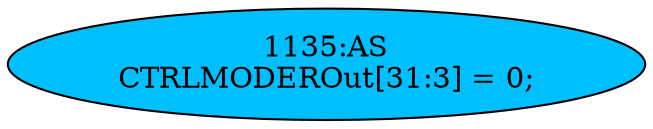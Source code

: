strict digraph "" {
	node [label="\N"];
	"1135:AS"	 [ast="<pyverilog.vparser.ast.Assign object at 0x7fbdee0ee3d0>",
		def_var="['CTRLMODEROut']",
		fillcolor=deepskyblue,
		label="1135:AS
CTRLMODEROut[31:3] = 0;",
		statements="[]",
		style=filled,
		typ=Assign,
		use_var="[]"];
}
